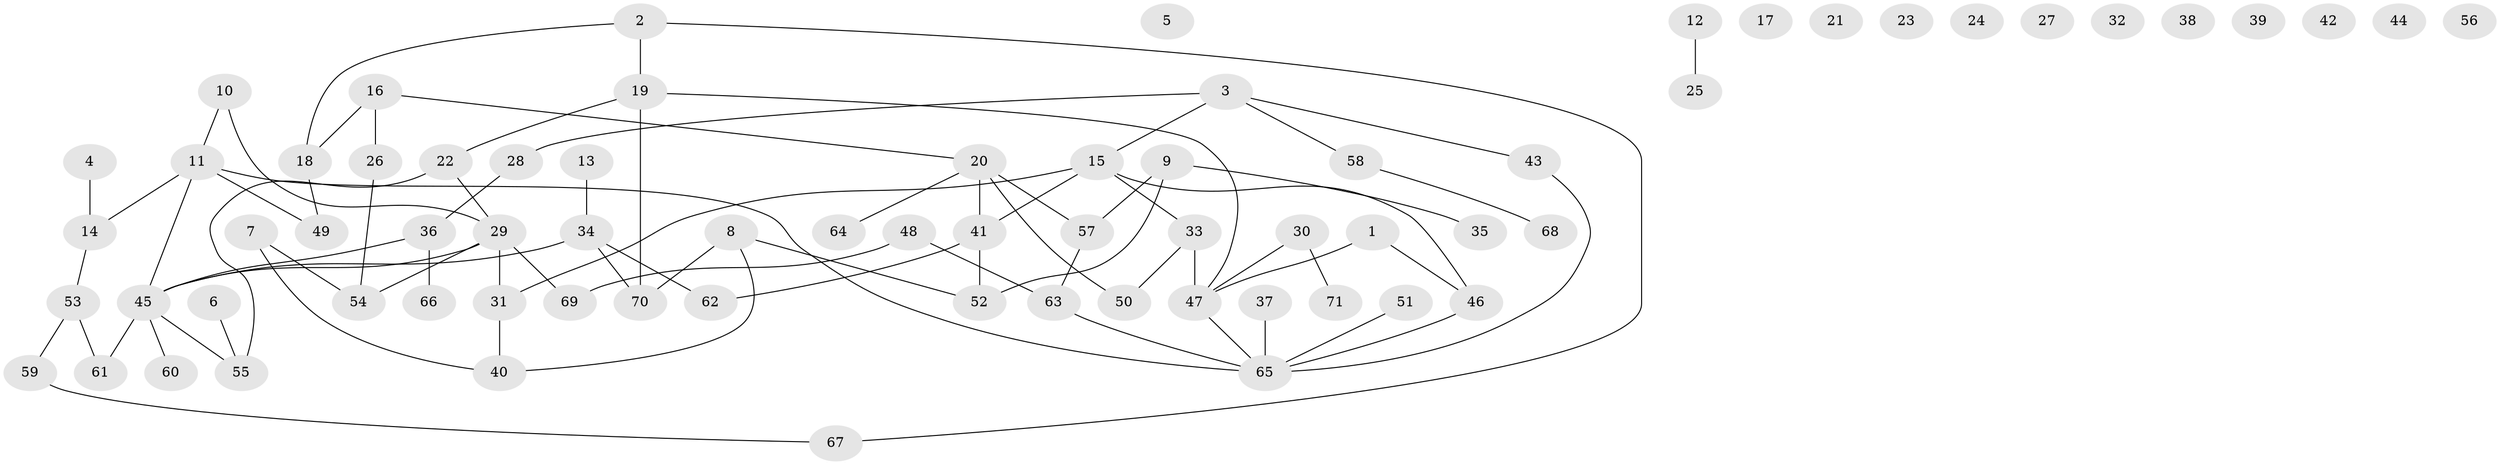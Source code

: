 // Generated by graph-tools (version 1.1) at 2025/25/03/09/25 03:25:20]
// undirected, 71 vertices, 79 edges
graph export_dot {
graph [start="1"]
  node [color=gray90,style=filled];
  1;
  2;
  3;
  4;
  5;
  6;
  7;
  8;
  9;
  10;
  11;
  12;
  13;
  14;
  15;
  16;
  17;
  18;
  19;
  20;
  21;
  22;
  23;
  24;
  25;
  26;
  27;
  28;
  29;
  30;
  31;
  32;
  33;
  34;
  35;
  36;
  37;
  38;
  39;
  40;
  41;
  42;
  43;
  44;
  45;
  46;
  47;
  48;
  49;
  50;
  51;
  52;
  53;
  54;
  55;
  56;
  57;
  58;
  59;
  60;
  61;
  62;
  63;
  64;
  65;
  66;
  67;
  68;
  69;
  70;
  71;
  1 -- 46;
  1 -- 47;
  2 -- 18;
  2 -- 19;
  2 -- 67;
  3 -- 15;
  3 -- 28;
  3 -- 43;
  3 -- 58;
  4 -- 14;
  6 -- 55;
  7 -- 40;
  7 -- 54;
  8 -- 40;
  8 -- 52;
  8 -- 70;
  9 -- 35;
  9 -- 52;
  9 -- 57;
  10 -- 11;
  10 -- 29;
  11 -- 14;
  11 -- 45;
  11 -- 49;
  11 -- 65;
  12 -- 25;
  13 -- 34;
  14 -- 53;
  15 -- 31;
  15 -- 33;
  15 -- 41;
  15 -- 46;
  16 -- 18;
  16 -- 20;
  16 -- 26;
  18 -- 49;
  19 -- 22;
  19 -- 47;
  19 -- 70;
  20 -- 41;
  20 -- 50;
  20 -- 57;
  20 -- 64;
  22 -- 29;
  22 -- 55;
  26 -- 54;
  28 -- 36;
  29 -- 31;
  29 -- 45;
  29 -- 54;
  29 -- 69;
  30 -- 47;
  30 -- 71;
  31 -- 40;
  33 -- 47;
  33 -- 50;
  34 -- 45;
  34 -- 62;
  34 -- 70;
  36 -- 45;
  36 -- 66;
  37 -- 65;
  41 -- 52;
  41 -- 62;
  43 -- 65;
  45 -- 55;
  45 -- 60;
  45 -- 61;
  46 -- 65;
  47 -- 65;
  48 -- 63;
  48 -- 69;
  51 -- 65;
  53 -- 59;
  53 -- 61;
  57 -- 63;
  58 -- 68;
  59 -- 67;
  63 -- 65;
}
